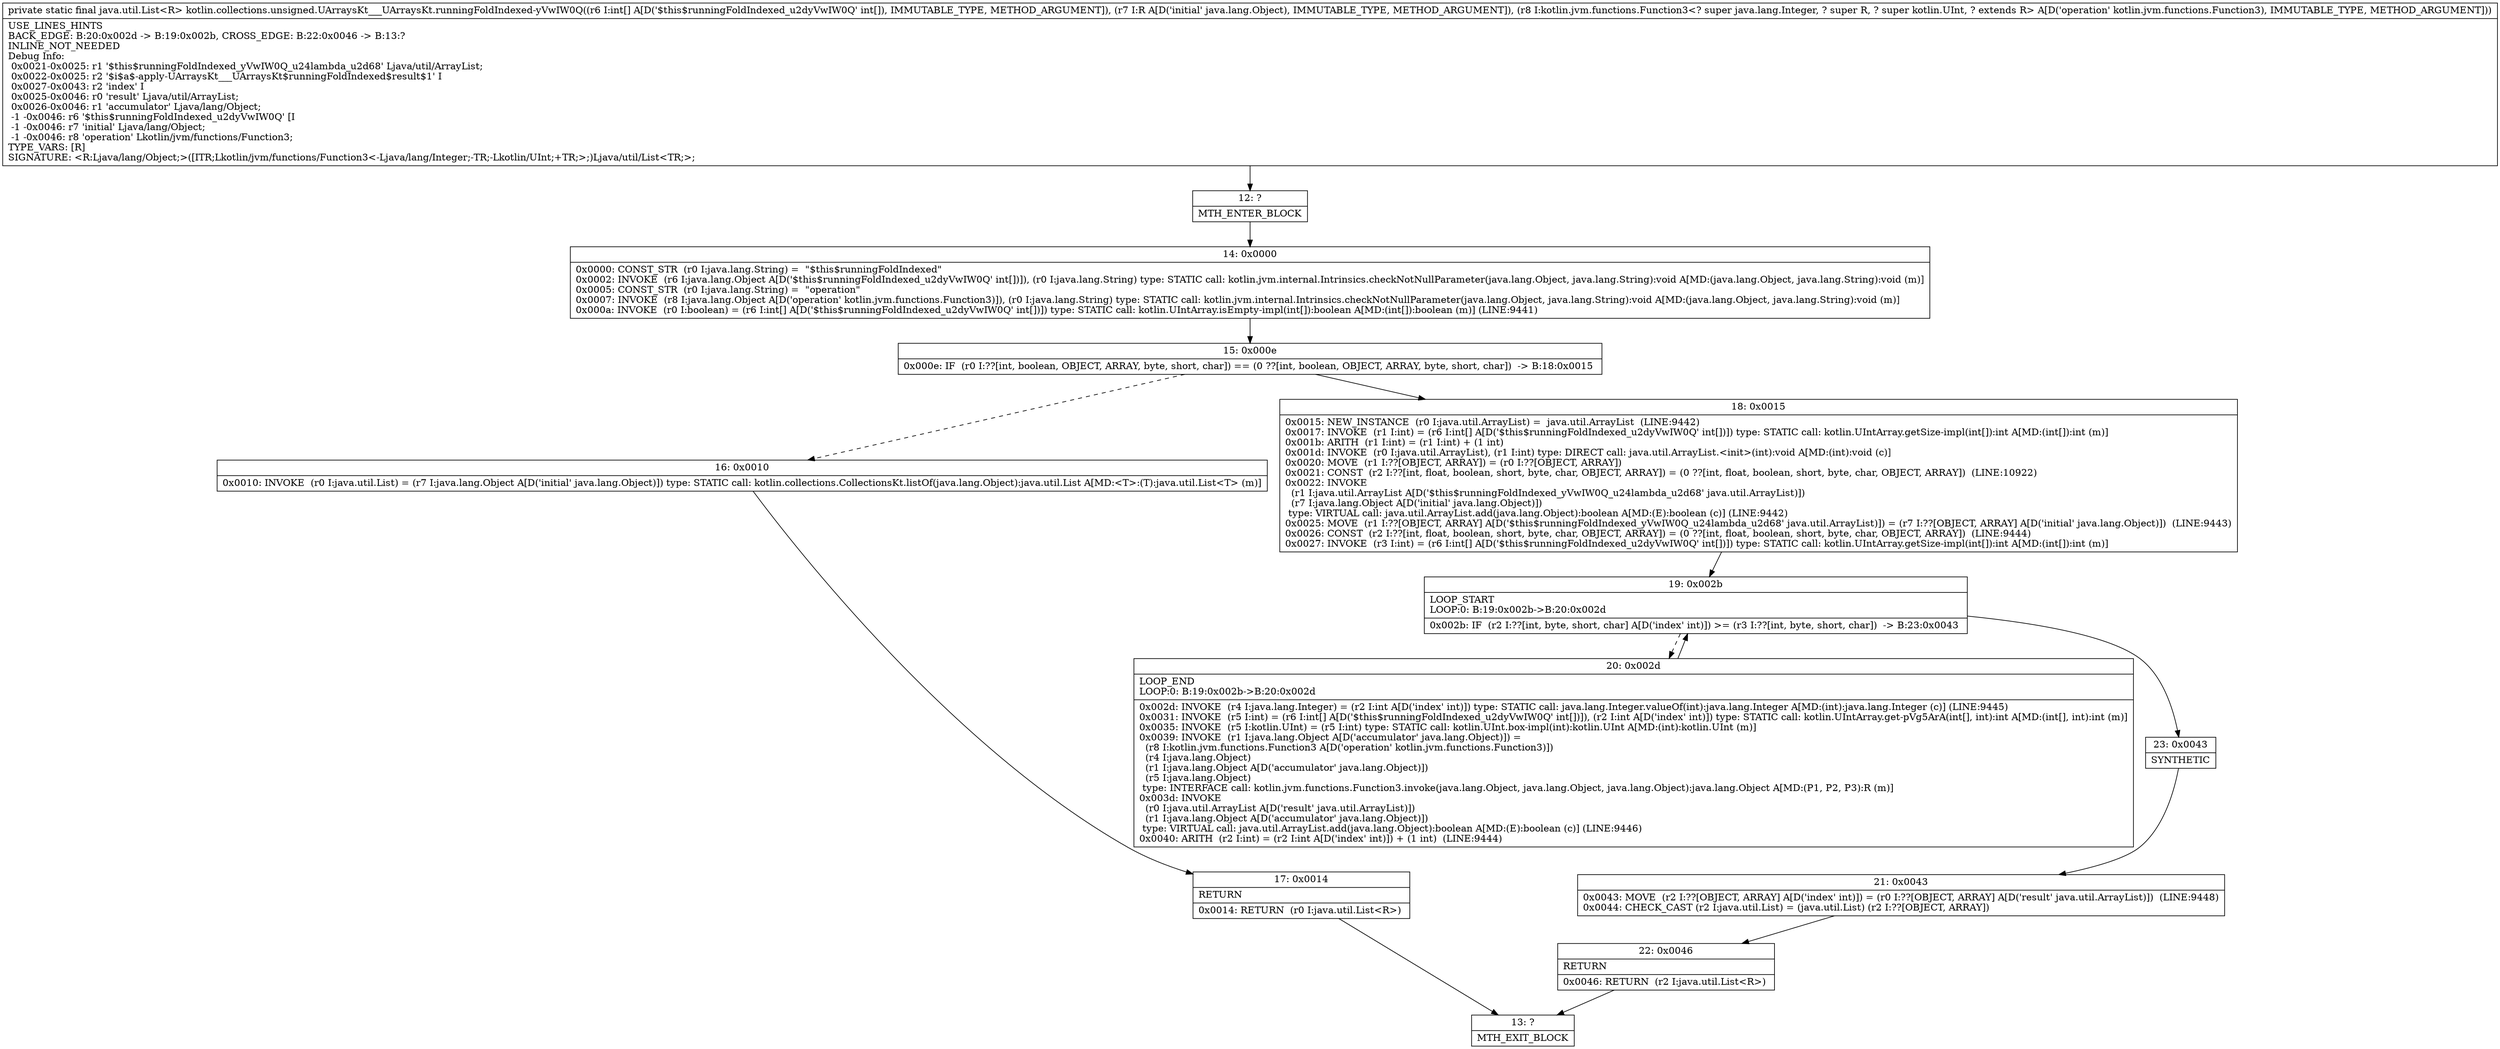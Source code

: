 digraph "CFG forkotlin.collections.unsigned.UArraysKt___UArraysKt.runningFoldIndexed\-yVwIW0Q([ILjava\/lang\/Object;Lkotlin\/jvm\/functions\/Function3;)Ljava\/util\/List;" {
Node_12 [shape=record,label="{12\:\ ?|MTH_ENTER_BLOCK\l}"];
Node_14 [shape=record,label="{14\:\ 0x0000|0x0000: CONST_STR  (r0 I:java.lang.String) =  \"$this$runningFoldIndexed\" \l0x0002: INVOKE  (r6 I:java.lang.Object A[D('$this$runningFoldIndexed_u2dyVwIW0Q' int[])]), (r0 I:java.lang.String) type: STATIC call: kotlin.jvm.internal.Intrinsics.checkNotNullParameter(java.lang.Object, java.lang.String):void A[MD:(java.lang.Object, java.lang.String):void (m)]\l0x0005: CONST_STR  (r0 I:java.lang.String) =  \"operation\" \l0x0007: INVOKE  (r8 I:java.lang.Object A[D('operation' kotlin.jvm.functions.Function3)]), (r0 I:java.lang.String) type: STATIC call: kotlin.jvm.internal.Intrinsics.checkNotNullParameter(java.lang.Object, java.lang.String):void A[MD:(java.lang.Object, java.lang.String):void (m)]\l0x000a: INVOKE  (r0 I:boolean) = (r6 I:int[] A[D('$this$runningFoldIndexed_u2dyVwIW0Q' int[])]) type: STATIC call: kotlin.UIntArray.isEmpty\-impl(int[]):boolean A[MD:(int[]):boolean (m)] (LINE:9441)\l}"];
Node_15 [shape=record,label="{15\:\ 0x000e|0x000e: IF  (r0 I:??[int, boolean, OBJECT, ARRAY, byte, short, char]) == (0 ??[int, boolean, OBJECT, ARRAY, byte, short, char])  \-\> B:18:0x0015 \l}"];
Node_16 [shape=record,label="{16\:\ 0x0010|0x0010: INVOKE  (r0 I:java.util.List) = (r7 I:java.lang.Object A[D('initial' java.lang.Object)]) type: STATIC call: kotlin.collections.CollectionsKt.listOf(java.lang.Object):java.util.List A[MD:\<T\>:(T):java.util.List\<T\> (m)]\l}"];
Node_17 [shape=record,label="{17\:\ 0x0014|RETURN\l|0x0014: RETURN  (r0 I:java.util.List\<R\>) \l}"];
Node_13 [shape=record,label="{13\:\ ?|MTH_EXIT_BLOCK\l}"];
Node_18 [shape=record,label="{18\:\ 0x0015|0x0015: NEW_INSTANCE  (r0 I:java.util.ArrayList) =  java.util.ArrayList  (LINE:9442)\l0x0017: INVOKE  (r1 I:int) = (r6 I:int[] A[D('$this$runningFoldIndexed_u2dyVwIW0Q' int[])]) type: STATIC call: kotlin.UIntArray.getSize\-impl(int[]):int A[MD:(int[]):int (m)]\l0x001b: ARITH  (r1 I:int) = (r1 I:int) + (1 int) \l0x001d: INVOKE  (r0 I:java.util.ArrayList), (r1 I:int) type: DIRECT call: java.util.ArrayList.\<init\>(int):void A[MD:(int):void (c)]\l0x0020: MOVE  (r1 I:??[OBJECT, ARRAY]) = (r0 I:??[OBJECT, ARRAY]) \l0x0021: CONST  (r2 I:??[int, float, boolean, short, byte, char, OBJECT, ARRAY]) = (0 ??[int, float, boolean, short, byte, char, OBJECT, ARRAY])  (LINE:10922)\l0x0022: INVOKE  \l  (r1 I:java.util.ArrayList A[D('$this$runningFoldIndexed_yVwIW0Q_u24lambda_u2d68' java.util.ArrayList)])\l  (r7 I:java.lang.Object A[D('initial' java.lang.Object)])\l type: VIRTUAL call: java.util.ArrayList.add(java.lang.Object):boolean A[MD:(E):boolean (c)] (LINE:9442)\l0x0025: MOVE  (r1 I:??[OBJECT, ARRAY] A[D('$this$runningFoldIndexed_yVwIW0Q_u24lambda_u2d68' java.util.ArrayList)]) = (r7 I:??[OBJECT, ARRAY] A[D('initial' java.lang.Object)])  (LINE:9443)\l0x0026: CONST  (r2 I:??[int, float, boolean, short, byte, char, OBJECT, ARRAY]) = (0 ??[int, float, boolean, short, byte, char, OBJECT, ARRAY])  (LINE:9444)\l0x0027: INVOKE  (r3 I:int) = (r6 I:int[] A[D('$this$runningFoldIndexed_u2dyVwIW0Q' int[])]) type: STATIC call: kotlin.UIntArray.getSize\-impl(int[]):int A[MD:(int[]):int (m)]\l}"];
Node_19 [shape=record,label="{19\:\ 0x002b|LOOP_START\lLOOP:0: B:19:0x002b\-\>B:20:0x002d\l|0x002b: IF  (r2 I:??[int, byte, short, char] A[D('index' int)]) \>= (r3 I:??[int, byte, short, char])  \-\> B:23:0x0043 \l}"];
Node_20 [shape=record,label="{20\:\ 0x002d|LOOP_END\lLOOP:0: B:19:0x002b\-\>B:20:0x002d\l|0x002d: INVOKE  (r4 I:java.lang.Integer) = (r2 I:int A[D('index' int)]) type: STATIC call: java.lang.Integer.valueOf(int):java.lang.Integer A[MD:(int):java.lang.Integer (c)] (LINE:9445)\l0x0031: INVOKE  (r5 I:int) = (r6 I:int[] A[D('$this$runningFoldIndexed_u2dyVwIW0Q' int[])]), (r2 I:int A[D('index' int)]) type: STATIC call: kotlin.UIntArray.get\-pVg5ArA(int[], int):int A[MD:(int[], int):int (m)]\l0x0035: INVOKE  (r5 I:kotlin.UInt) = (r5 I:int) type: STATIC call: kotlin.UInt.box\-impl(int):kotlin.UInt A[MD:(int):kotlin.UInt (m)]\l0x0039: INVOKE  (r1 I:java.lang.Object A[D('accumulator' java.lang.Object)]) = \l  (r8 I:kotlin.jvm.functions.Function3 A[D('operation' kotlin.jvm.functions.Function3)])\l  (r4 I:java.lang.Object)\l  (r1 I:java.lang.Object A[D('accumulator' java.lang.Object)])\l  (r5 I:java.lang.Object)\l type: INTERFACE call: kotlin.jvm.functions.Function3.invoke(java.lang.Object, java.lang.Object, java.lang.Object):java.lang.Object A[MD:(P1, P2, P3):R (m)]\l0x003d: INVOKE  \l  (r0 I:java.util.ArrayList A[D('result' java.util.ArrayList)])\l  (r1 I:java.lang.Object A[D('accumulator' java.lang.Object)])\l type: VIRTUAL call: java.util.ArrayList.add(java.lang.Object):boolean A[MD:(E):boolean (c)] (LINE:9446)\l0x0040: ARITH  (r2 I:int) = (r2 I:int A[D('index' int)]) + (1 int)  (LINE:9444)\l}"];
Node_23 [shape=record,label="{23\:\ 0x0043|SYNTHETIC\l}"];
Node_21 [shape=record,label="{21\:\ 0x0043|0x0043: MOVE  (r2 I:??[OBJECT, ARRAY] A[D('index' int)]) = (r0 I:??[OBJECT, ARRAY] A[D('result' java.util.ArrayList)])  (LINE:9448)\l0x0044: CHECK_CAST (r2 I:java.util.List) = (java.util.List) (r2 I:??[OBJECT, ARRAY]) \l}"];
Node_22 [shape=record,label="{22\:\ 0x0046|RETURN\l|0x0046: RETURN  (r2 I:java.util.List\<R\>) \l}"];
MethodNode[shape=record,label="{private static final java.util.List\<R\> kotlin.collections.unsigned.UArraysKt___UArraysKt.runningFoldIndexed\-yVwIW0Q((r6 I:int[] A[D('$this$runningFoldIndexed_u2dyVwIW0Q' int[]), IMMUTABLE_TYPE, METHOD_ARGUMENT]), (r7 I:R A[D('initial' java.lang.Object), IMMUTABLE_TYPE, METHOD_ARGUMENT]), (r8 I:kotlin.jvm.functions.Function3\<? super java.lang.Integer, ? super R, ? super kotlin.UInt, ? extends R\> A[D('operation' kotlin.jvm.functions.Function3), IMMUTABLE_TYPE, METHOD_ARGUMENT]))  | USE_LINES_HINTS\lBACK_EDGE: B:20:0x002d \-\> B:19:0x002b, CROSS_EDGE: B:22:0x0046 \-\> B:13:?\lINLINE_NOT_NEEDED\lDebug Info:\l  0x0021\-0x0025: r1 '$this$runningFoldIndexed_yVwIW0Q_u24lambda_u2d68' Ljava\/util\/ArrayList;\l  0x0022\-0x0025: r2 '$i$a$\-apply\-UArraysKt___UArraysKt$runningFoldIndexed$result$1' I\l  0x0027\-0x0043: r2 'index' I\l  0x0025\-0x0046: r0 'result' Ljava\/util\/ArrayList;\l  0x0026\-0x0046: r1 'accumulator' Ljava\/lang\/Object;\l  \-1 \-0x0046: r6 '$this$runningFoldIndexed_u2dyVwIW0Q' [I\l  \-1 \-0x0046: r7 'initial' Ljava\/lang\/Object;\l  \-1 \-0x0046: r8 'operation' Lkotlin\/jvm\/functions\/Function3;\lTYPE_VARS: [R]\lSIGNATURE: \<R:Ljava\/lang\/Object;\>([ITR;Lkotlin\/jvm\/functions\/Function3\<\-Ljava\/lang\/Integer;\-TR;\-Lkotlin\/UInt;+TR;\>;)Ljava\/util\/List\<TR;\>;\l}"];
MethodNode -> Node_12;Node_12 -> Node_14;
Node_14 -> Node_15;
Node_15 -> Node_16[style=dashed];
Node_15 -> Node_18;
Node_16 -> Node_17;
Node_17 -> Node_13;
Node_18 -> Node_19;
Node_19 -> Node_20[style=dashed];
Node_19 -> Node_23;
Node_20 -> Node_19;
Node_23 -> Node_21;
Node_21 -> Node_22;
Node_22 -> Node_13;
}

